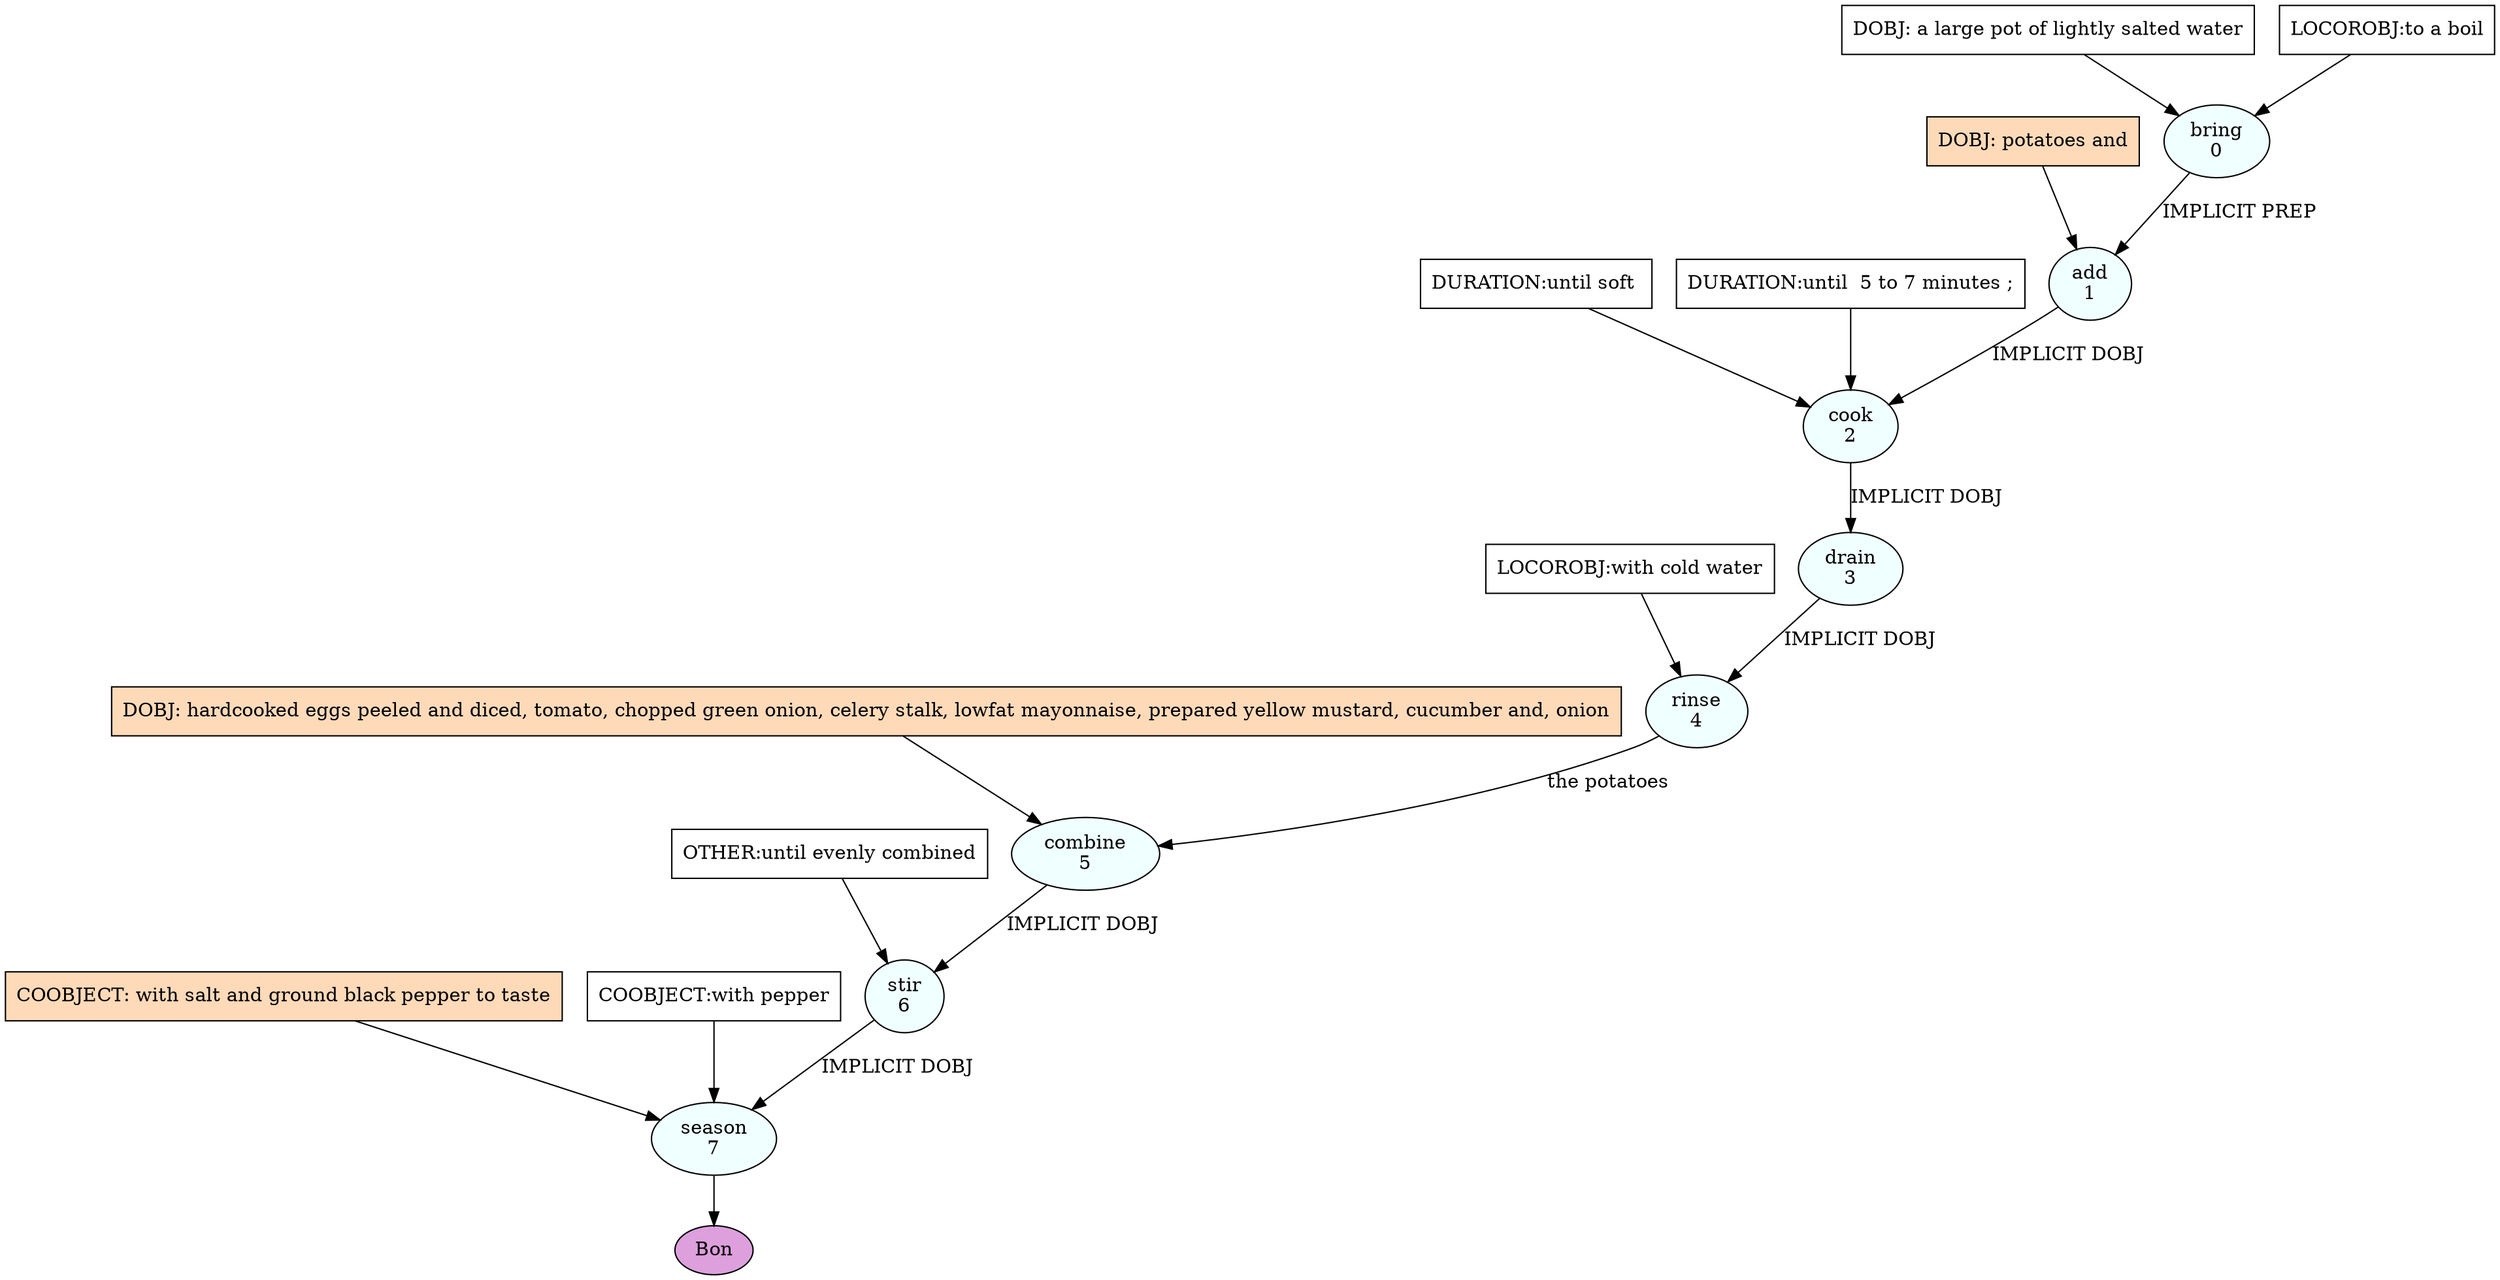 digraph recipe {
E0[label="bring
0", shape=oval, style=filled, fillcolor=azure]
E1[label="add
1", shape=oval, style=filled, fillcolor=azure]
E2[label="cook
2", shape=oval, style=filled, fillcolor=azure]
E3[label="drain
3", shape=oval, style=filled, fillcolor=azure]
E4[label="rinse
4", shape=oval, style=filled, fillcolor=azure]
E5[label="combine
5", shape=oval, style=filled, fillcolor=azure]
E6[label="stir
6", shape=oval, style=filled, fillcolor=azure]
E7[label="season
7", shape=oval, style=filled, fillcolor=azure]
D0[label="DOBJ: a large pot of lightly salted water", shape=box, style=filled, fillcolor=white]
D0 -> E0
P0_0[label="LOCOROBJ:to a boil", shape=box, style=filled, fillcolor=white]
P0_0 -> E0
D1_ing[label="DOBJ: potatoes and", shape=box, style=filled, fillcolor=peachpuff]
D1_ing -> E1
E0 -> E1 [label="IMPLICIT PREP"]
E1 -> E2 [label="IMPLICIT DOBJ"]
P2_0_0[label="DURATION:until soft ", shape=box, style=filled, fillcolor=white]
P2_0_0 -> E2
P2_0_1[label="DURATION:until  5 to 7 minutes ;", shape=box, style=filled, fillcolor=white]
P2_0_1 -> E2
E2 -> E3 [label="IMPLICIT DOBJ"]
E3 -> E4 [label="IMPLICIT DOBJ"]
P4_0_0[label="LOCOROBJ:with cold water", shape=box, style=filled, fillcolor=white]
P4_0_0 -> E4
D5_ing[label="DOBJ: hardcooked eggs peeled and diced, tomato, chopped green onion, celery stalk, lowfat mayonnaise, prepared yellow mustard, cucumber and, onion", shape=box, style=filled, fillcolor=peachpuff]
D5_ing -> E5
E4 -> E5 [label="the potatoes "]
E5 -> E6 [label="IMPLICIT DOBJ"]
P6_0_0[label="OTHER:until evenly combined", shape=box, style=filled, fillcolor=white]
P6_0_0 -> E6
E6 -> E7 [label="IMPLICIT DOBJ"]
P7_0_ing[label="COOBJECT: with salt and ground black pepper to taste", shape=box, style=filled, fillcolor=peachpuff]
P7_0_ing -> E7
P7_0_0[label="COOBJECT:with pepper", shape=box, style=filled, fillcolor=white]
P7_0_0 -> E7
EOR[label="Bon", shape=oval, style=filled, fillcolor=plum]
E7 -> EOR
}
